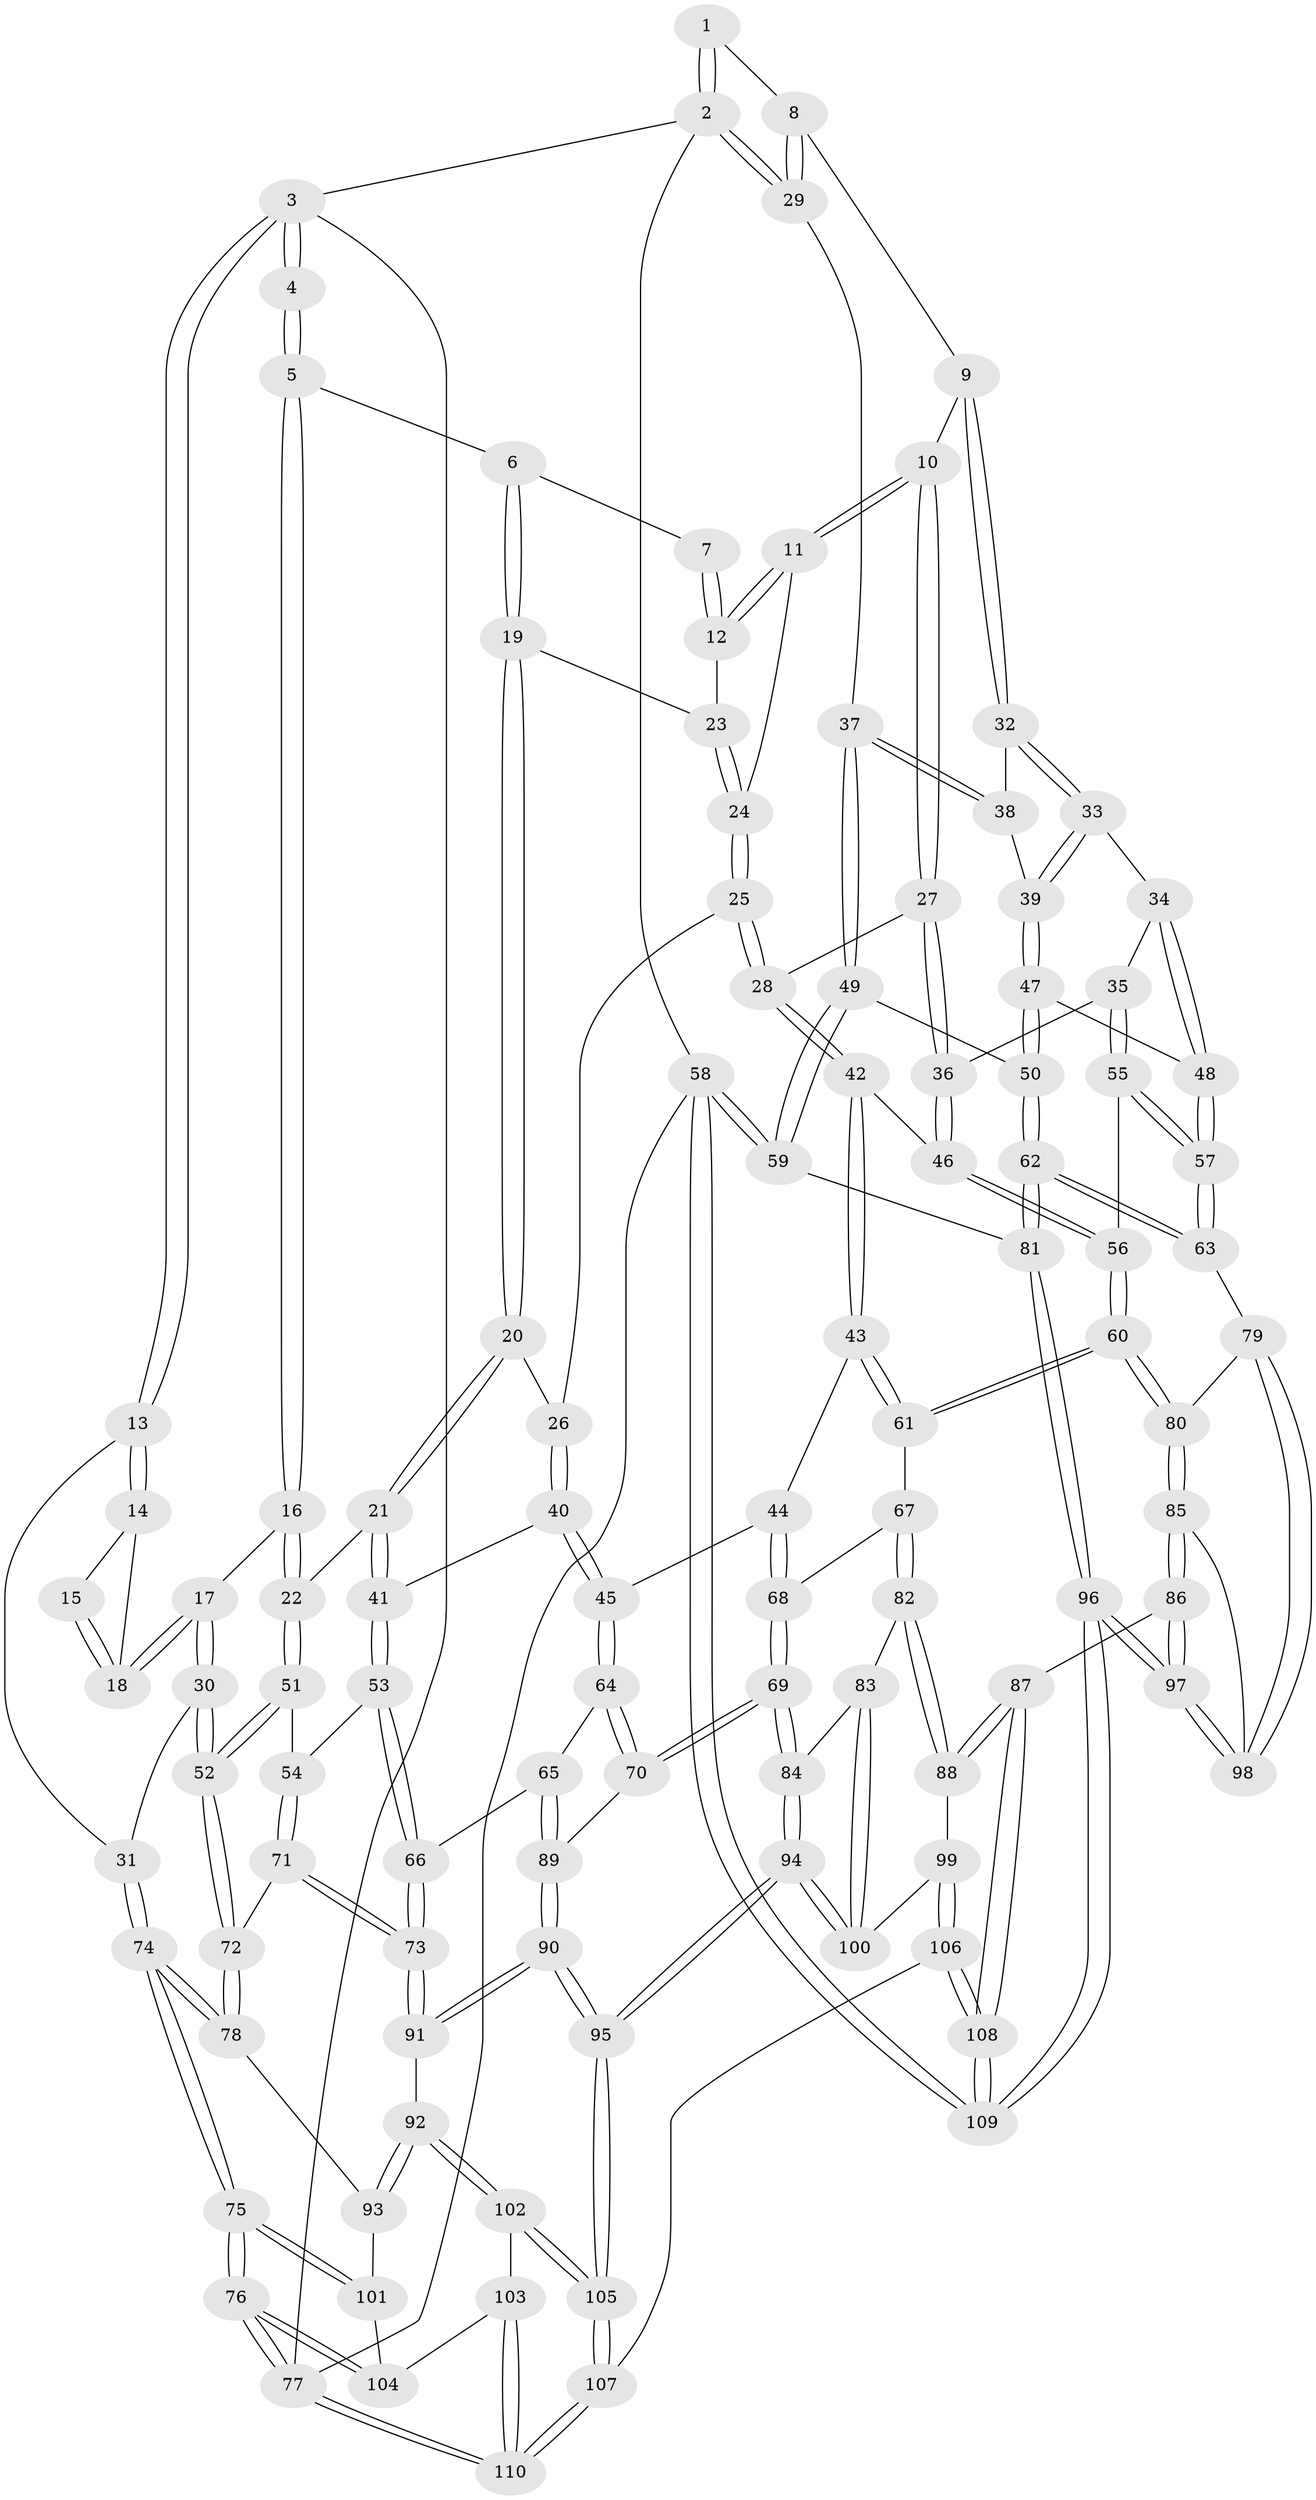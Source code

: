 // Generated by graph-tools (version 1.1) at 2025/03/03/09/25 03:03:11]
// undirected, 110 vertices, 272 edges
graph export_dot {
graph [start="1"]
  node [color=gray90,style=filled];
  1 [pos="+0.6357649878110673+0"];
  2 [pos="+1+0"];
  3 [pos="+0+0"];
  4 [pos="+0.26308934545241836+0"];
  5 [pos="+0.3734110451627984+0"];
  6 [pos="+0.37362132102463175+0"];
  7 [pos="+0.5849528313540717+0"];
  8 [pos="+0.7626550389331858+0.17090433343091166"];
  9 [pos="+0.7570022886040245+0.17966811008591482"];
  10 [pos="+0.6870344973096544+0.17911873315613216"];
  11 [pos="+0.6464411110586478+0.1579573611395348"];
  12 [pos="+0.640051577200064+0.14521610030687623"];
  13 [pos="+0+0"];
  14 [pos="+0.0466320207396531+0.0827489155863908"];
  15 [pos="+0.24181543479763568+0"];
  16 [pos="+0.11297496642025842+0.2841270879150861"];
  17 [pos="+0.11160688980773513+0.2834794992783017"];
  18 [pos="+0.10698993259360086+0.17797582781062632"];
  19 [pos="+0.3915229836368135+0.03943078659363958"];
  20 [pos="+0.3581534449915035+0.21193519948867917"];
  21 [pos="+0.2714204888627881+0.26516863823920916"];
  22 [pos="+0.12331667078525103+0.29095861446276167"];
  23 [pos="+0.47511415630390086+0.10466484692741228"];
  24 [pos="+0.5527728511637764+0.2117666374017318"];
  25 [pos="+0.5195798699796328+0.27879475860525776"];
  26 [pos="+0.399071869044089+0.24402945417618022"];
  27 [pos="+0.6470290516246493+0.27275978888899105"];
  28 [pos="+0.5402554182618424+0.3133763097879492"];
  29 [pos="+1+0"];
  30 [pos="+0+0.29920208710264534"];
  31 [pos="+0+0.2985914315692063"];
  32 [pos="+0.7844134735340081+0.2347633573559352"];
  33 [pos="+0.7877167287354173+0.33091882150383034"];
  34 [pos="+0.7627140091934927+0.3548600031287116"];
  35 [pos="+0.7241563993043166+0.3854220393860984"];
  36 [pos="+0.7148365942887246+0.3845025408686144"];
  37 [pos="+1+0"];
  38 [pos="+0.926140728982288+0.23457577339710758"];
  39 [pos="+0.9127270707373485+0.3699338661650658"];
  40 [pos="+0.4211160544460562+0.46563569690562434"];
  41 [pos="+0.37988442492427027+0.47031048047951163"];
  42 [pos="+0.5503076433655866+0.4043217915241854"];
  43 [pos="+0.4854373963544058+0.4635434107360672"];
  44 [pos="+0.47668305327037547+0.4670657997688724"];
  45 [pos="+0.44881411610608646+0.47148706557485687"];
  46 [pos="+0.6033262997318305+0.4125071644279468"];
  47 [pos="+0.9526281020869235+0.4080052328669625"];
  48 [pos="+0.8795958954336976+0.5024503957843639"];
  49 [pos="+1+0.40483617113908066"];
  50 [pos="+1+0.40786568015944363"];
  51 [pos="+0.14313162899470402+0.36664065390896"];
  52 [pos="+0.10591162989170268+0.5509885693940582"];
  53 [pos="+0.33650826926317234+0.4944050593969212"];
  54 [pos="+0.32194584089179346+0.49779789649705714"];
  55 [pos="+0.7510450971124827+0.4766606889565097"];
  56 [pos="+0.6688606798150122+0.5599943571890417"];
  57 [pos="+0.8569984598467933+0.5388456260960612"];
  58 [pos="+1+1"];
  59 [pos="+1+0.6936927255244579"];
  60 [pos="+0.6562714134931871+0.6028686722088054"];
  61 [pos="+0.6407351030083555+0.6030123296978579"];
  62 [pos="+0.8845929607655516+0.6181918729654121"];
  63 [pos="+0.864251921238768+0.6081139295834028"];
  64 [pos="+0.4474846908610942+0.5004115347588852"];
  65 [pos="+0.39372442174944255+0.6519529119419547"];
  66 [pos="+0.3753407391348586+0.6341090843024052"];
  67 [pos="+0.634414153809882+0.6063114998520196"];
  68 [pos="+0.5315746500456711+0.6279490557452728"];
  69 [pos="+0.48696781032487474+0.6736289035021156"];
  70 [pos="+0.4676967926491504+0.66335875167359"];
  71 [pos="+0.22074011483733272+0.6089865953887195"];
  72 [pos="+0.10357544731502281+0.5882913811409379"];
  73 [pos="+0.2331566897982373+0.6285662101997576"];
  74 [pos="+0+0.6154308555080067"];
  75 [pos="+0+0.7971311754432778"];
  76 [pos="+0+0.9903259915061529"];
  77 [pos="+0+1"];
  78 [pos="+0.09863505350910771+0.5917570280806037"];
  79 [pos="+0.8597241225170527+0.6109460670768723"];
  80 [pos="+0.712740367003644+0.6589561545981918"];
  81 [pos="+0.9698077375179658+0.6873849039655591"];
  82 [pos="+0.5676138378576769+0.7102690304351149"];
  83 [pos="+0.5046498593514424+0.6939409936868466"];
  84 [pos="+0.4912215528582729+0.6853413026477364"];
  85 [pos="+0.7089655951064991+0.686583856138001"];
  86 [pos="+0.6643472584191488+0.7769884344005353"];
  87 [pos="+0.6535648236697241+0.7895515665311578"];
  88 [pos="+0.6197206251508657+0.7768357028157804"];
  89 [pos="+0.3983167357419682+0.660334868700213"];
  90 [pos="+0.34112818871456535+0.7424940335617637"];
  91 [pos="+0.2552456654995484+0.6918449228691419"];
  92 [pos="+0.20862184305083017+0.7568499119596296"];
  93 [pos="+0.09870058994790681+0.7151305680174044"];
  94 [pos="+0.4334490677677338+0.8061071436193122"];
  95 [pos="+0.3826656760974657+0.8578087445232492"];
  96 [pos="+0.8761262657627702+0.8661159239503217"];
  97 [pos="+0.8359903721612116+0.8143565756831003"];
  98 [pos="+0.8231910925863549+0.7802780968589933"];
  99 [pos="+0.5535038378613241+0.7866586541933107"];
  100 [pos="+0.5358039542617118+0.7804379700026001"];
  101 [pos="+0.09763126091217628+0.7177114420601348"];
  102 [pos="+0.2024764147010847+0.810174464100826"];
  103 [pos="+0.1538583748174684+0.8461608955730251"];
  104 [pos="+0.08523932112182486+0.8083928826212423"];
  105 [pos="+0.38100792636226205+0.8698307976201337"];
  106 [pos="+0.42807835026234653+1"];
  107 [pos="+0.4230512395050809+1"];
  108 [pos="+0.6659826072915837+1"];
  109 [pos="+0.9050697749725902+1"];
  110 [pos="+0.19268968896777391+1"];
  1 -- 2;
  1 -- 2;
  1 -- 8;
  2 -- 3;
  2 -- 29;
  2 -- 29;
  2 -- 58;
  3 -- 4;
  3 -- 4;
  3 -- 13;
  3 -- 13;
  3 -- 77;
  4 -- 5;
  4 -- 5;
  5 -- 6;
  5 -- 16;
  5 -- 16;
  6 -- 7;
  6 -- 19;
  6 -- 19;
  7 -- 12;
  7 -- 12;
  8 -- 9;
  8 -- 29;
  8 -- 29;
  9 -- 10;
  9 -- 32;
  9 -- 32;
  10 -- 11;
  10 -- 11;
  10 -- 27;
  10 -- 27;
  11 -- 12;
  11 -- 12;
  11 -- 24;
  12 -- 23;
  13 -- 14;
  13 -- 14;
  13 -- 31;
  14 -- 15;
  14 -- 18;
  15 -- 18;
  15 -- 18;
  16 -- 17;
  16 -- 22;
  16 -- 22;
  17 -- 18;
  17 -- 18;
  17 -- 30;
  17 -- 30;
  19 -- 20;
  19 -- 20;
  19 -- 23;
  20 -- 21;
  20 -- 21;
  20 -- 26;
  21 -- 22;
  21 -- 41;
  21 -- 41;
  22 -- 51;
  22 -- 51;
  23 -- 24;
  23 -- 24;
  24 -- 25;
  24 -- 25;
  25 -- 26;
  25 -- 28;
  25 -- 28;
  26 -- 40;
  26 -- 40;
  27 -- 28;
  27 -- 36;
  27 -- 36;
  28 -- 42;
  28 -- 42;
  29 -- 37;
  30 -- 31;
  30 -- 52;
  30 -- 52;
  31 -- 74;
  31 -- 74;
  32 -- 33;
  32 -- 33;
  32 -- 38;
  33 -- 34;
  33 -- 39;
  33 -- 39;
  34 -- 35;
  34 -- 48;
  34 -- 48;
  35 -- 36;
  35 -- 55;
  35 -- 55;
  36 -- 46;
  36 -- 46;
  37 -- 38;
  37 -- 38;
  37 -- 49;
  37 -- 49;
  38 -- 39;
  39 -- 47;
  39 -- 47;
  40 -- 41;
  40 -- 45;
  40 -- 45;
  41 -- 53;
  41 -- 53;
  42 -- 43;
  42 -- 43;
  42 -- 46;
  43 -- 44;
  43 -- 61;
  43 -- 61;
  44 -- 45;
  44 -- 68;
  44 -- 68;
  45 -- 64;
  45 -- 64;
  46 -- 56;
  46 -- 56;
  47 -- 48;
  47 -- 50;
  47 -- 50;
  48 -- 57;
  48 -- 57;
  49 -- 50;
  49 -- 59;
  49 -- 59;
  50 -- 62;
  50 -- 62;
  51 -- 52;
  51 -- 52;
  51 -- 54;
  52 -- 72;
  52 -- 72;
  53 -- 54;
  53 -- 66;
  53 -- 66;
  54 -- 71;
  54 -- 71;
  55 -- 56;
  55 -- 57;
  55 -- 57;
  56 -- 60;
  56 -- 60;
  57 -- 63;
  57 -- 63;
  58 -- 59;
  58 -- 59;
  58 -- 109;
  58 -- 109;
  58 -- 77;
  59 -- 81;
  60 -- 61;
  60 -- 61;
  60 -- 80;
  60 -- 80;
  61 -- 67;
  62 -- 63;
  62 -- 63;
  62 -- 81;
  62 -- 81;
  63 -- 79;
  64 -- 65;
  64 -- 70;
  64 -- 70;
  65 -- 66;
  65 -- 89;
  65 -- 89;
  66 -- 73;
  66 -- 73;
  67 -- 68;
  67 -- 82;
  67 -- 82;
  68 -- 69;
  68 -- 69;
  69 -- 70;
  69 -- 70;
  69 -- 84;
  69 -- 84;
  70 -- 89;
  71 -- 72;
  71 -- 73;
  71 -- 73;
  72 -- 78;
  72 -- 78;
  73 -- 91;
  73 -- 91;
  74 -- 75;
  74 -- 75;
  74 -- 78;
  74 -- 78;
  75 -- 76;
  75 -- 76;
  75 -- 101;
  75 -- 101;
  76 -- 77;
  76 -- 77;
  76 -- 104;
  76 -- 104;
  77 -- 110;
  77 -- 110;
  78 -- 93;
  79 -- 80;
  79 -- 98;
  79 -- 98;
  80 -- 85;
  80 -- 85;
  81 -- 96;
  81 -- 96;
  82 -- 83;
  82 -- 88;
  82 -- 88;
  83 -- 84;
  83 -- 100;
  83 -- 100;
  84 -- 94;
  84 -- 94;
  85 -- 86;
  85 -- 86;
  85 -- 98;
  86 -- 87;
  86 -- 97;
  86 -- 97;
  87 -- 88;
  87 -- 88;
  87 -- 108;
  87 -- 108;
  88 -- 99;
  89 -- 90;
  89 -- 90;
  90 -- 91;
  90 -- 91;
  90 -- 95;
  90 -- 95;
  91 -- 92;
  92 -- 93;
  92 -- 93;
  92 -- 102;
  92 -- 102;
  93 -- 101;
  94 -- 95;
  94 -- 95;
  94 -- 100;
  94 -- 100;
  95 -- 105;
  95 -- 105;
  96 -- 97;
  96 -- 97;
  96 -- 109;
  96 -- 109;
  97 -- 98;
  97 -- 98;
  99 -- 100;
  99 -- 106;
  99 -- 106;
  101 -- 104;
  102 -- 103;
  102 -- 105;
  102 -- 105;
  103 -- 104;
  103 -- 110;
  103 -- 110;
  105 -- 107;
  105 -- 107;
  106 -- 107;
  106 -- 108;
  106 -- 108;
  107 -- 110;
  107 -- 110;
  108 -- 109;
  108 -- 109;
}
